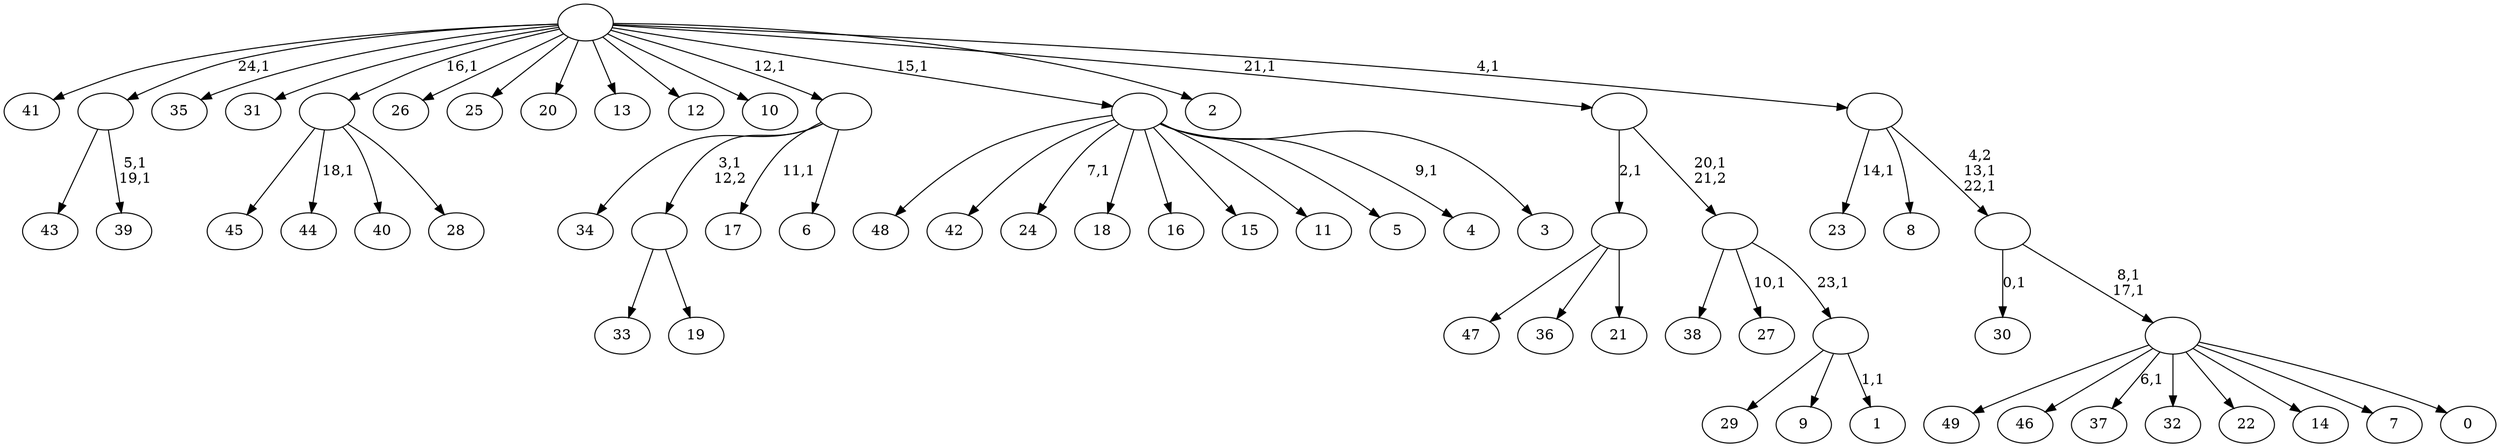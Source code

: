 digraph T {
	75 [label="49"]
	74 [label="48"]
	73 [label="47"]
	72 [label="46"]
	71 [label="45"]
	70 [label="44"]
	68 [label="43"]
	67 [label="42"]
	66 [label="41"]
	65 [label="40"]
	64 [label="39"]
	61 [label=""]
	60 [label="38"]
	59 [label="37"]
	57 [label="36"]
	56 [label="35"]
	55 [label="34"]
	54 [label="33"]
	53 [label="32"]
	52 [label="31"]
	51 [label="30"]
	49 [label="29"]
	48 [label="28"]
	47 [label=""]
	46 [label="27"]
	44 [label="26"]
	43 [label="25"]
	42 [label="24"]
	40 [label="23"]
	38 [label="22"]
	37 [label="21"]
	36 [label=""]
	35 [label="20"]
	34 [label="19"]
	33 [label=""]
	32 [label="18"]
	31 [label="17"]
	29 [label="16"]
	28 [label="15"]
	27 [label="14"]
	26 [label="13"]
	25 [label="12"]
	24 [label="11"]
	23 [label="10"]
	22 [label="9"]
	21 [label="8"]
	20 [label="7"]
	19 [label="6"]
	18 [label=""]
	17 [label="5"]
	16 [label="4"]
	14 [label="3"]
	13 [label=""]
	12 [label="2"]
	11 [label="1"]
	9 [label=""]
	8 [label=""]
	7 [label=""]
	6 [label="0"]
	5 [label=""]
	3 [label=""]
	1 [label=""]
	0 [label=""]
	61 -> 64 [label="5,1\n19,1"]
	61 -> 68 [label=""]
	47 -> 70 [label="18,1"]
	47 -> 71 [label=""]
	47 -> 65 [label=""]
	47 -> 48 [label=""]
	36 -> 73 [label=""]
	36 -> 57 [label=""]
	36 -> 37 [label=""]
	33 -> 54 [label=""]
	33 -> 34 [label=""]
	18 -> 31 [label="11,1"]
	18 -> 55 [label=""]
	18 -> 33 [label="3,1\n12,2"]
	18 -> 19 [label=""]
	13 -> 16 [label="9,1"]
	13 -> 42 [label="7,1"]
	13 -> 74 [label=""]
	13 -> 67 [label=""]
	13 -> 32 [label=""]
	13 -> 29 [label=""]
	13 -> 28 [label=""]
	13 -> 24 [label=""]
	13 -> 17 [label=""]
	13 -> 14 [label=""]
	9 -> 11 [label="1,1"]
	9 -> 49 [label=""]
	9 -> 22 [label=""]
	8 -> 46 [label="10,1"]
	8 -> 60 [label=""]
	8 -> 9 [label="23,1"]
	7 -> 36 [label="2,1"]
	7 -> 8 [label="20,1\n21,2"]
	5 -> 59 [label="6,1"]
	5 -> 75 [label=""]
	5 -> 72 [label=""]
	5 -> 53 [label=""]
	5 -> 38 [label=""]
	5 -> 27 [label=""]
	5 -> 20 [label=""]
	5 -> 6 [label=""]
	3 -> 5 [label="8,1\n17,1"]
	3 -> 51 [label="0,1"]
	1 -> 3 [label="4,2\n13,1\n22,1"]
	1 -> 40 [label="14,1"]
	1 -> 21 [label=""]
	0 -> 66 [label=""]
	0 -> 61 [label="24,1"]
	0 -> 56 [label=""]
	0 -> 52 [label=""]
	0 -> 47 [label="16,1"]
	0 -> 44 [label=""]
	0 -> 43 [label=""]
	0 -> 35 [label=""]
	0 -> 26 [label=""]
	0 -> 25 [label=""]
	0 -> 23 [label=""]
	0 -> 18 [label="12,1"]
	0 -> 13 [label="15,1"]
	0 -> 12 [label=""]
	0 -> 7 [label="21,1"]
	0 -> 1 [label="4,1"]
}
